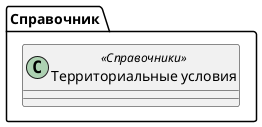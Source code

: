 ﻿@startuml ТерриториальныеУсловияПФР
'!include templates.wsd
'..\include templates.wsd
class Справочник.ТерриториальныеУсловияПФР as "Территориальные условия" <<Справочники>>
{
}
@enduml
